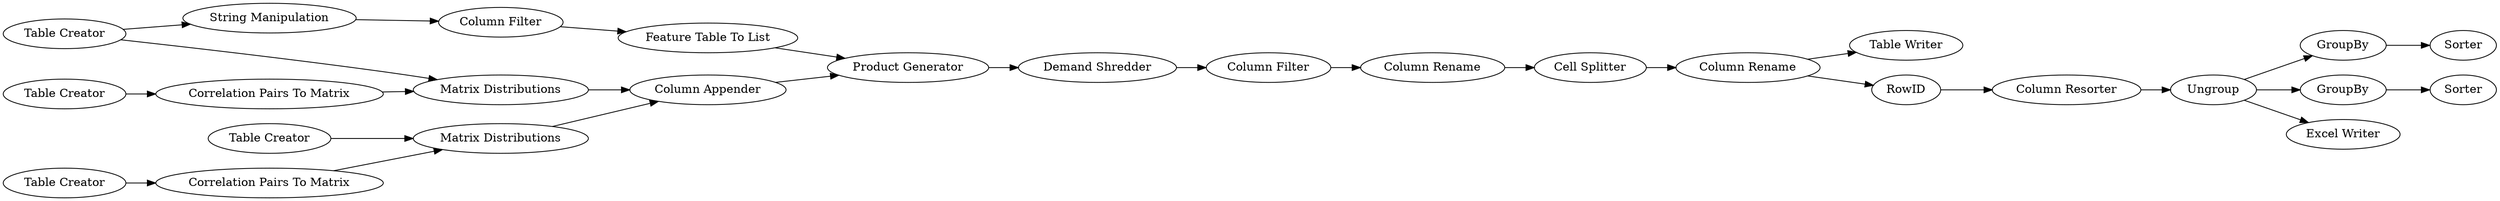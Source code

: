 digraph {
	"1203117490676832996_29" [label="Matrix Distributions"]
	"1203117490676832996_27" [label="Table Creator"]
	"1203117490676832996_41" [label="Demand Shredder"]
	"1203117490676832996_69" [label=Sorter]
	"1203117490676832996_49" [label="Column Resorter"]
	"1203117490676832996_45" [label="Cell Splitter"]
	"1203117490676832996_42" [label="Column Filter"]
	"1203117490676832996_43" [label="Column Rename"]
	"1203117490676832996_77" [label="Column Filter"]
	"1203117490676832996_68" [label=GroupBy]
	"1203117490676832996_26" [label="Table Creator"]
	"1203117490676832996_51" [label="Table Writer"]
	"1203117490676832996_73" [label=GroupBy]
	"1203117490676832996_47" [label=RowID]
	"1203117490676832996_30" [label="Correlation Pairs To Matrix"]
	"1203117490676832996_72" [label=Sorter]
	"1203117490676832996_48" [label="Column Rename"]
	"1203117490676832996_78" [label="Excel Writer"]
	"1203117490676832996_36" [label="Correlation Pairs To Matrix"]
	"1203117490676832996_28" [label="Table Creator"]
	"1203117490676832996_76" [label="String Manipulation"]
	"1203117490676832996_46" [label=Ungroup]
	"1203117490676832996_35" [label="Table Creator"]
	"1203117490676832996_37" [label="Matrix Distributions"]
	"1203117490676832996_79" [label="Column Appender"]
	"1203117490676832996_38" [label="Product Generator"]
	"1203117490676832996_70" [label="Feature Table To List"]
	"1203117490676832996_70" -> "1203117490676832996_38"
	"1203117490676832996_48" -> "1203117490676832996_47"
	"1203117490676832996_35" -> "1203117490676832996_36"
	"1203117490676832996_46" -> "1203117490676832996_78"
	"1203117490676832996_42" -> "1203117490676832996_43"
	"1203117490676832996_47" -> "1203117490676832996_49"
	"1203117490676832996_46" -> "1203117490676832996_73"
	"1203117490676832996_79" -> "1203117490676832996_38"
	"1203117490676832996_36" -> "1203117490676832996_37"
	"1203117490676832996_46" -> "1203117490676832996_68"
	"1203117490676832996_49" -> "1203117490676832996_46"
	"1203117490676832996_28" -> "1203117490676832996_30"
	"1203117490676832996_37" -> "1203117490676832996_79"
	"1203117490676832996_27" -> "1203117490676832996_37"
	"1203117490676832996_68" -> "1203117490676832996_69"
	"1203117490676832996_43" -> "1203117490676832996_45"
	"1203117490676832996_73" -> "1203117490676832996_72"
	"1203117490676832996_45" -> "1203117490676832996_48"
	"1203117490676832996_27" -> "1203117490676832996_76"
	"1203117490676832996_76" -> "1203117490676832996_77"
	"1203117490676832996_41" -> "1203117490676832996_42"
	"1203117490676832996_48" -> "1203117490676832996_51"
	"1203117490676832996_29" -> "1203117490676832996_79"
	"1203117490676832996_38" -> "1203117490676832996_41"
	"1203117490676832996_26" -> "1203117490676832996_29"
	"1203117490676832996_77" -> "1203117490676832996_70"
	"1203117490676832996_30" -> "1203117490676832996_29"
	rankdir=LR
}
